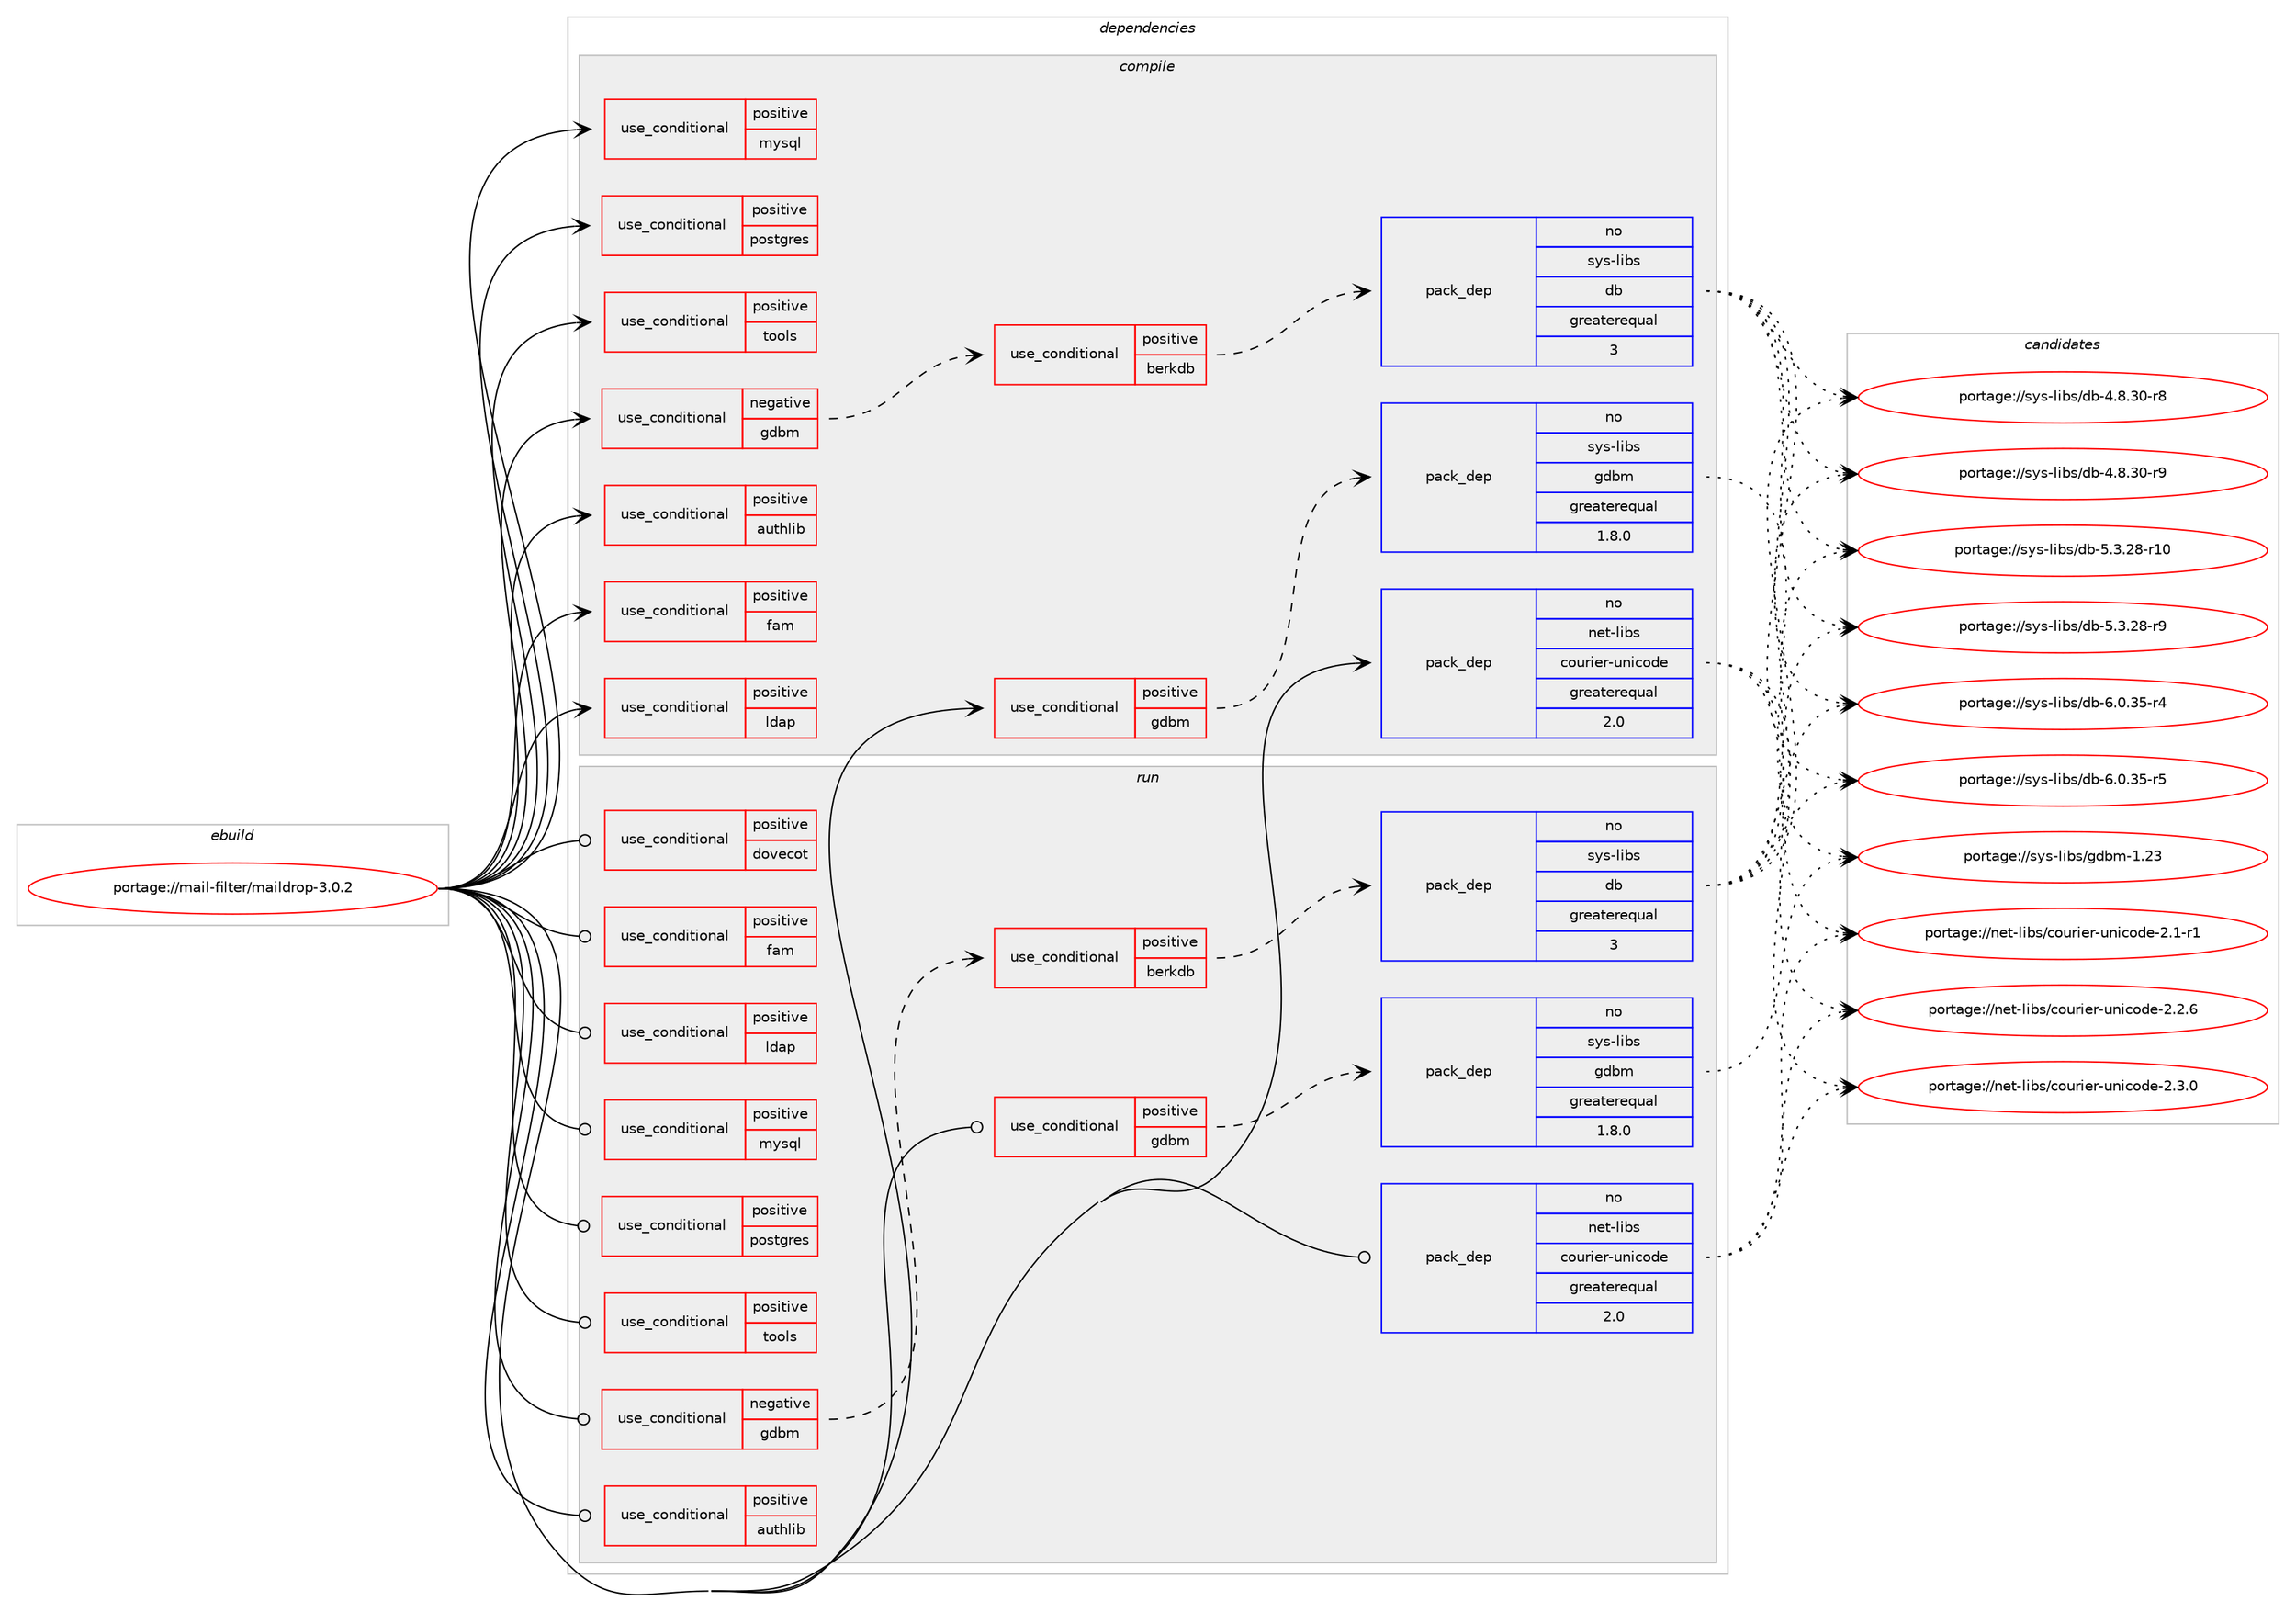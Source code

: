 digraph prolog {

# *************
# Graph options
# *************

newrank=true;
concentrate=true;
compound=true;
graph [rankdir=LR,fontname=Helvetica,fontsize=10,ranksep=1.5];#, ranksep=2.5, nodesep=0.2];
edge  [arrowhead=vee];
node  [fontname=Helvetica,fontsize=10];

# **********
# The ebuild
# **********

subgraph cluster_leftcol {
color=gray;
rank=same;
label=<<i>ebuild</i>>;
id [label="portage://mail-filter/maildrop-3.0.2", color=red, width=4, href="../mail-filter/maildrop-3.0.2.svg"];
}

# ****************
# The dependencies
# ****************

subgraph cluster_midcol {
color=gray;
label=<<i>dependencies</i>>;
subgraph cluster_compile {
fillcolor="#eeeeee";
style=filled;
label=<<i>compile</i>>;
subgraph cond68459 {
dependency146317 [label=<<TABLE BORDER="0" CELLBORDER="1" CELLSPACING="0" CELLPADDING="4"><TR><TD ROWSPAN="3" CELLPADDING="10">use_conditional</TD></TR><TR><TD>negative</TD></TR><TR><TD>gdbm</TD></TR></TABLE>>, shape=none, color=red];
subgraph cond68460 {
dependency146318 [label=<<TABLE BORDER="0" CELLBORDER="1" CELLSPACING="0" CELLPADDING="4"><TR><TD ROWSPAN="3" CELLPADDING="10">use_conditional</TD></TR><TR><TD>positive</TD></TR><TR><TD>berkdb</TD></TR></TABLE>>, shape=none, color=red];
subgraph pack75629 {
dependency146319 [label=<<TABLE BORDER="0" CELLBORDER="1" CELLSPACING="0" CELLPADDING="4" WIDTH="220"><TR><TD ROWSPAN="6" CELLPADDING="30">pack_dep</TD></TR><TR><TD WIDTH="110">no</TD></TR><TR><TD>sys-libs</TD></TR><TR><TD>db</TD></TR><TR><TD>greaterequal</TD></TR><TR><TD>3</TD></TR></TABLE>>, shape=none, color=blue];
}
dependency146318:e -> dependency146319:w [weight=20,style="dashed",arrowhead="vee"];
}
dependency146317:e -> dependency146318:w [weight=20,style="dashed",arrowhead="vee"];
}
id:e -> dependency146317:w [weight=20,style="solid",arrowhead="vee"];
subgraph cond68461 {
dependency146320 [label=<<TABLE BORDER="0" CELLBORDER="1" CELLSPACING="0" CELLPADDING="4"><TR><TD ROWSPAN="3" CELLPADDING="10">use_conditional</TD></TR><TR><TD>positive</TD></TR><TR><TD>authlib</TD></TR></TABLE>>, shape=none, color=red];
# *** BEGIN UNKNOWN DEPENDENCY TYPE (TODO) ***
# dependency146320 -> package_dependency(portage://mail-filter/maildrop-3.0.2,install,no,net-libs,courier-authlib,none,[,,],[],[])
# *** END UNKNOWN DEPENDENCY TYPE (TODO) ***

}
id:e -> dependency146320:w [weight=20,style="solid",arrowhead="vee"];
subgraph cond68462 {
dependency146321 [label=<<TABLE BORDER="0" CELLBORDER="1" CELLSPACING="0" CELLPADDING="4"><TR><TD ROWSPAN="3" CELLPADDING="10">use_conditional</TD></TR><TR><TD>positive</TD></TR><TR><TD>fam</TD></TR></TABLE>>, shape=none, color=red];
# *** BEGIN UNKNOWN DEPENDENCY TYPE (TODO) ***
# dependency146321 -> package_dependency(portage://mail-filter/maildrop-3.0.2,install,no,virtual,fam,none,[,,],[],[])
# *** END UNKNOWN DEPENDENCY TYPE (TODO) ***

}
id:e -> dependency146321:w [weight=20,style="solid",arrowhead="vee"];
subgraph cond68463 {
dependency146322 [label=<<TABLE BORDER="0" CELLBORDER="1" CELLSPACING="0" CELLPADDING="4"><TR><TD ROWSPAN="3" CELLPADDING="10">use_conditional</TD></TR><TR><TD>positive</TD></TR><TR><TD>gdbm</TD></TR></TABLE>>, shape=none, color=red];
subgraph pack75630 {
dependency146323 [label=<<TABLE BORDER="0" CELLBORDER="1" CELLSPACING="0" CELLPADDING="4" WIDTH="220"><TR><TD ROWSPAN="6" CELLPADDING="30">pack_dep</TD></TR><TR><TD WIDTH="110">no</TD></TR><TR><TD>sys-libs</TD></TR><TR><TD>gdbm</TD></TR><TR><TD>greaterequal</TD></TR><TR><TD>1.8.0</TD></TR></TABLE>>, shape=none, color=blue];
}
dependency146322:e -> dependency146323:w [weight=20,style="dashed",arrowhead="vee"];
}
id:e -> dependency146322:w [weight=20,style="solid",arrowhead="vee"];
subgraph cond68464 {
dependency146324 [label=<<TABLE BORDER="0" CELLBORDER="1" CELLSPACING="0" CELLPADDING="4"><TR><TD ROWSPAN="3" CELLPADDING="10">use_conditional</TD></TR><TR><TD>positive</TD></TR><TR><TD>ldap</TD></TR></TABLE>>, shape=none, color=red];
# *** BEGIN UNKNOWN DEPENDENCY TYPE (TODO) ***
# dependency146324 -> package_dependency(portage://mail-filter/maildrop-3.0.2,install,no,net-libs,courier-authlib,none,[,,],[],[])
# *** END UNKNOWN DEPENDENCY TYPE (TODO) ***

}
id:e -> dependency146324:w [weight=20,style="solid",arrowhead="vee"];
subgraph cond68465 {
dependency146325 [label=<<TABLE BORDER="0" CELLBORDER="1" CELLSPACING="0" CELLPADDING="4"><TR><TD ROWSPAN="3" CELLPADDING="10">use_conditional</TD></TR><TR><TD>positive</TD></TR><TR><TD>mysql</TD></TR></TABLE>>, shape=none, color=red];
# *** BEGIN UNKNOWN DEPENDENCY TYPE (TODO) ***
# dependency146325 -> package_dependency(portage://mail-filter/maildrop-3.0.2,install,no,net-libs,courier-authlib,none,[,,],[],[])
# *** END UNKNOWN DEPENDENCY TYPE (TODO) ***

}
id:e -> dependency146325:w [weight=20,style="solid",arrowhead="vee"];
subgraph cond68466 {
dependency146326 [label=<<TABLE BORDER="0" CELLBORDER="1" CELLSPACING="0" CELLPADDING="4"><TR><TD ROWSPAN="3" CELLPADDING="10">use_conditional</TD></TR><TR><TD>positive</TD></TR><TR><TD>postgres</TD></TR></TABLE>>, shape=none, color=red];
# *** BEGIN UNKNOWN DEPENDENCY TYPE (TODO) ***
# dependency146326 -> package_dependency(portage://mail-filter/maildrop-3.0.2,install,no,net-libs,courier-authlib,none,[,,],[],[])
# *** END UNKNOWN DEPENDENCY TYPE (TODO) ***

}
id:e -> dependency146326:w [weight=20,style="solid",arrowhead="vee"];
subgraph cond68467 {
dependency146327 [label=<<TABLE BORDER="0" CELLBORDER="1" CELLSPACING="0" CELLPADDING="4"><TR><TD ROWSPAN="3" CELLPADDING="10">use_conditional</TD></TR><TR><TD>positive</TD></TR><TR><TD>tools</TD></TR></TABLE>>, shape=none, color=red];
# *** BEGIN UNKNOWN DEPENDENCY TYPE (TODO) ***
# dependency146327 -> package_dependency(portage://mail-filter/maildrop-3.0.2,install,weak,mail-mta,netqmail,none,[,,],[],[])
# *** END UNKNOWN DEPENDENCY TYPE (TODO) ***

# *** BEGIN UNKNOWN DEPENDENCY TYPE (TODO) ***
# dependency146327 -> package_dependency(portage://mail-filter/maildrop-3.0.2,install,weak,net-mail,courier-imap,none,[,,],[],[])
# *** END UNKNOWN DEPENDENCY TYPE (TODO) ***

}
id:e -> dependency146327:w [weight=20,style="solid",arrowhead="vee"];
# *** BEGIN UNKNOWN DEPENDENCY TYPE (TODO) ***
# id -> package_dependency(portage://mail-filter/maildrop-3.0.2,install,no,dev-libs,libpcre,none,[,,],[],[])
# *** END UNKNOWN DEPENDENCY TYPE (TODO) ***

# *** BEGIN UNKNOWN DEPENDENCY TYPE (TODO) ***
# id -> package_dependency(portage://mail-filter/maildrop-3.0.2,install,no,net-dns,libidn,none,[,,],[slot(0),equal],[])
# *** END UNKNOWN DEPENDENCY TYPE (TODO) ***

subgraph pack75631 {
dependency146328 [label=<<TABLE BORDER="0" CELLBORDER="1" CELLSPACING="0" CELLPADDING="4" WIDTH="220"><TR><TD ROWSPAN="6" CELLPADDING="30">pack_dep</TD></TR><TR><TD WIDTH="110">no</TD></TR><TR><TD>net-libs</TD></TR><TR><TD>courier-unicode</TD></TR><TR><TD>greaterequal</TD></TR><TR><TD>2.0</TD></TR></TABLE>>, shape=none, color=blue];
}
id:e -> dependency146328:w [weight=20,style="solid",arrowhead="vee"];
# *** BEGIN UNKNOWN DEPENDENCY TYPE (TODO) ***
# id -> package_dependency(portage://mail-filter/maildrop-3.0.2,install,no,net-mail,mailbase,none,[,,],[],[])
# *** END UNKNOWN DEPENDENCY TYPE (TODO) ***

# *** BEGIN UNKNOWN DEPENDENCY TYPE (TODO) ***
# id -> package_dependency(portage://mail-filter/maildrop-3.0.2,install,weak,mail-mta,courier,none,[,,],[],[])
# *** END UNKNOWN DEPENDENCY TYPE (TODO) ***

}
subgraph cluster_compileandrun {
fillcolor="#eeeeee";
style=filled;
label=<<i>compile and run</i>>;
}
subgraph cluster_run {
fillcolor="#eeeeee";
style=filled;
label=<<i>run</i>>;
subgraph cond68468 {
dependency146329 [label=<<TABLE BORDER="0" CELLBORDER="1" CELLSPACING="0" CELLPADDING="4"><TR><TD ROWSPAN="3" CELLPADDING="10">use_conditional</TD></TR><TR><TD>negative</TD></TR><TR><TD>gdbm</TD></TR></TABLE>>, shape=none, color=red];
subgraph cond68469 {
dependency146330 [label=<<TABLE BORDER="0" CELLBORDER="1" CELLSPACING="0" CELLPADDING="4"><TR><TD ROWSPAN="3" CELLPADDING="10">use_conditional</TD></TR><TR><TD>positive</TD></TR><TR><TD>berkdb</TD></TR></TABLE>>, shape=none, color=red];
subgraph pack75632 {
dependency146331 [label=<<TABLE BORDER="0" CELLBORDER="1" CELLSPACING="0" CELLPADDING="4" WIDTH="220"><TR><TD ROWSPAN="6" CELLPADDING="30">pack_dep</TD></TR><TR><TD WIDTH="110">no</TD></TR><TR><TD>sys-libs</TD></TR><TR><TD>db</TD></TR><TR><TD>greaterequal</TD></TR><TR><TD>3</TD></TR></TABLE>>, shape=none, color=blue];
}
dependency146330:e -> dependency146331:w [weight=20,style="dashed",arrowhead="vee"];
}
dependency146329:e -> dependency146330:w [weight=20,style="dashed",arrowhead="vee"];
}
id:e -> dependency146329:w [weight=20,style="solid",arrowhead="odot"];
subgraph cond68470 {
dependency146332 [label=<<TABLE BORDER="0" CELLBORDER="1" CELLSPACING="0" CELLPADDING="4"><TR><TD ROWSPAN="3" CELLPADDING="10">use_conditional</TD></TR><TR><TD>positive</TD></TR><TR><TD>authlib</TD></TR></TABLE>>, shape=none, color=red];
# *** BEGIN UNKNOWN DEPENDENCY TYPE (TODO) ***
# dependency146332 -> package_dependency(portage://mail-filter/maildrop-3.0.2,run,no,net-libs,courier-authlib,none,[,,],[],[])
# *** END UNKNOWN DEPENDENCY TYPE (TODO) ***

}
id:e -> dependency146332:w [weight=20,style="solid",arrowhead="odot"];
subgraph cond68471 {
dependency146333 [label=<<TABLE BORDER="0" CELLBORDER="1" CELLSPACING="0" CELLPADDING="4"><TR><TD ROWSPAN="3" CELLPADDING="10">use_conditional</TD></TR><TR><TD>positive</TD></TR><TR><TD>dovecot</TD></TR></TABLE>>, shape=none, color=red];
# *** BEGIN UNKNOWN DEPENDENCY TYPE (TODO) ***
# dependency146333 -> package_dependency(portage://mail-filter/maildrop-3.0.2,run,no,net-mail,dovecot,none,[,,],[],[])
# *** END UNKNOWN DEPENDENCY TYPE (TODO) ***

}
id:e -> dependency146333:w [weight=20,style="solid",arrowhead="odot"];
subgraph cond68472 {
dependency146334 [label=<<TABLE BORDER="0" CELLBORDER="1" CELLSPACING="0" CELLPADDING="4"><TR><TD ROWSPAN="3" CELLPADDING="10">use_conditional</TD></TR><TR><TD>positive</TD></TR><TR><TD>fam</TD></TR></TABLE>>, shape=none, color=red];
# *** BEGIN UNKNOWN DEPENDENCY TYPE (TODO) ***
# dependency146334 -> package_dependency(portage://mail-filter/maildrop-3.0.2,run,no,virtual,fam,none,[,,],[],[])
# *** END UNKNOWN DEPENDENCY TYPE (TODO) ***

}
id:e -> dependency146334:w [weight=20,style="solid",arrowhead="odot"];
subgraph cond68473 {
dependency146335 [label=<<TABLE BORDER="0" CELLBORDER="1" CELLSPACING="0" CELLPADDING="4"><TR><TD ROWSPAN="3" CELLPADDING="10">use_conditional</TD></TR><TR><TD>positive</TD></TR><TR><TD>gdbm</TD></TR></TABLE>>, shape=none, color=red];
subgraph pack75633 {
dependency146336 [label=<<TABLE BORDER="0" CELLBORDER="1" CELLSPACING="0" CELLPADDING="4" WIDTH="220"><TR><TD ROWSPAN="6" CELLPADDING="30">pack_dep</TD></TR><TR><TD WIDTH="110">no</TD></TR><TR><TD>sys-libs</TD></TR><TR><TD>gdbm</TD></TR><TR><TD>greaterequal</TD></TR><TR><TD>1.8.0</TD></TR></TABLE>>, shape=none, color=blue];
}
dependency146335:e -> dependency146336:w [weight=20,style="dashed",arrowhead="vee"];
}
id:e -> dependency146335:w [weight=20,style="solid",arrowhead="odot"];
subgraph cond68474 {
dependency146337 [label=<<TABLE BORDER="0" CELLBORDER="1" CELLSPACING="0" CELLPADDING="4"><TR><TD ROWSPAN="3" CELLPADDING="10">use_conditional</TD></TR><TR><TD>positive</TD></TR><TR><TD>ldap</TD></TR></TABLE>>, shape=none, color=red];
# *** BEGIN UNKNOWN DEPENDENCY TYPE (TODO) ***
# dependency146337 -> package_dependency(portage://mail-filter/maildrop-3.0.2,run,no,net-libs,courier-authlib,none,[,,],[],[])
# *** END UNKNOWN DEPENDENCY TYPE (TODO) ***

}
id:e -> dependency146337:w [weight=20,style="solid",arrowhead="odot"];
subgraph cond68475 {
dependency146338 [label=<<TABLE BORDER="0" CELLBORDER="1" CELLSPACING="0" CELLPADDING="4"><TR><TD ROWSPAN="3" CELLPADDING="10">use_conditional</TD></TR><TR><TD>positive</TD></TR><TR><TD>mysql</TD></TR></TABLE>>, shape=none, color=red];
# *** BEGIN UNKNOWN DEPENDENCY TYPE (TODO) ***
# dependency146338 -> package_dependency(portage://mail-filter/maildrop-3.0.2,run,no,net-libs,courier-authlib,none,[,,],[],[])
# *** END UNKNOWN DEPENDENCY TYPE (TODO) ***

}
id:e -> dependency146338:w [weight=20,style="solid",arrowhead="odot"];
subgraph cond68476 {
dependency146339 [label=<<TABLE BORDER="0" CELLBORDER="1" CELLSPACING="0" CELLPADDING="4"><TR><TD ROWSPAN="3" CELLPADDING="10">use_conditional</TD></TR><TR><TD>positive</TD></TR><TR><TD>postgres</TD></TR></TABLE>>, shape=none, color=red];
# *** BEGIN UNKNOWN DEPENDENCY TYPE (TODO) ***
# dependency146339 -> package_dependency(portage://mail-filter/maildrop-3.0.2,run,no,net-libs,courier-authlib,none,[,,],[],[])
# *** END UNKNOWN DEPENDENCY TYPE (TODO) ***

}
id:e -> dependency146339:w [weight=20,style="solid",arrowhead="odot"];
subgraph cond68477 {
dependency146340 [label=<<TABLE BORDER="0" CELLBORDER="1" CELLSPACING="0" CELLPADDING="4"><TR><TD ROWSPAN="3" CELLPADDING="10">use_conditional</TD></TR><TR><TD>positive</TD></TR><TR><TD>tools</TD></TR></TABLE>>, shape=none, color=red];
# *** BEGIN UNKNOWN DEPENDENCY TYPE (TODO) ***
# dependency146340 -> package_dependency(portage://mail-filter/maildrop-3.0.2,run,weak,mail-mta,netqmail,none,[,,],[],[])
# *** END UNKNOWN DEPENDENCY TYPE (TODO) ***

# *** BEGIN UNKNOWN DEPENDENCY TYPE (TODO) ***
# dependency146340 -> package_dependency(portage://mail-filter/maildrop-3.0.2,run,weak,net-mail,courier-imap,none,[,,],[],[])
# *** END UNKNOWN DEPENDENCY TYPE (TODO) ***

}
id:e -> dependency146340:w [weight=20,style="solid",arrowhead="odot"];
# *** BEGIN UNKNOWN DEPENDENCY TYPE (TODO) ***
# id -> package_dependency(portage://mail-filter/maildrop-3.0.2,run,no,dev-lang,perl,none,[,,],[],[])
# *** END UNKNOWN DEPENDENCY TYPE (TODO) ***

# *** BEGIN UNKNOWN DEPENDENCY TYPE (TODO) ***
# id -> package_dependency(portage://mail-filter/maildrop-3.0.2,run,no,dev-libs,libpcre,none,[,,],[],[])
# *** END UNKNOWN DEPENDENCY TYPE (TODO) ***

# *** BEGIN UNKNOWN DEPENDENCY TYPE (TODO) ***
# id -> package_dependency(portage://mail-filter/maildrop-3.0.2,run,no,net-dns,libidn,none,[,,],[slot(0),equal],[])
# *** END UNKNOWN DEPENDENCY TYPE (TODO) ***

subgraph pack75634 {
dependency146341 [label=<<TABLE BORDER="0" CELLBORDER="1" CELLSPACING="0" CELLPADDING="4" WIDTH="220"><TR><TD ROWSPAN="6" CELLPADDING="30">pack_dep</TD></TR><TR><TD WIDTH="110">no</TD></TR><TR><TD>net-libs</TD></TR><TR><TD>courier-unicode</TD></TR><TR><TD>greaterequal</TD></TR><TR><TD>2.0</TD></TR></TABLE>>, shape=none, color=blue];
}
id:e -> dependency146341:w [weight=20,style="solid",arrowhead="odot"];
# *** BEGIN UNKNOWN DEPENDENCY TYPE (TODO) ***
# id -> package_dependency(portage://mail-filter/maildrop-3.0.2,run,no,net-mail,mailbase,none,[,,],[],[])
# *** END UNKNOWN DEPENDENCY TYPE (TODO) ***

# *** BEGIN UNKNOWN DEPENDENCY TYPE (TODO) ***
# id -> package_dependency(portage://mail-filter/maildrop-3.0.2,run,weak,mail-mta,courier,none,[,,],[],[])
# *** END UNKNOWN DEPENDENCY TYPE (TODO) ***

}
}

# **************
# The candidates
# **************

subgraph cluster_choices {
rank=same;
color=gray;
label=<<i>candidates</i>>;

subgraph choice75629 {
color=black;
nodesep=1;
choice11512111545108105981154710098455246564651484511456 [label="portage://sys-libs/db-4.8.30-r8", color=red, width=4,href="../sys-libs/db-4.8.30-r8.svg"];
choice11512111545108105981154710098455246564651484511457 [label="portage://sys-libs/db-4.8.30-r9", color=red, width=4,href="../sys-libs/db-4.8.30-r9.svg"];
choice1151211154510810598115471009845534651465056451144948 [label="portage://sys-libs/db-5.3.28-r10", color=red, width=4,href="../sys-libs/db-5.3.28-r10.svg"];
choice11512111545108105981154710098455346514650564511457 [label="portage://sys-libs/db-5.3.28-r9", color=red, width=4,href="../sys-libs/db-5.3.28-r9.svg"];
choice11512111545108105981154710098455446484651534511452 [label="portage://sys-libs/db-6.0.35-r4", color=red, width=4,href="../sys-libs/db-6.0.35-r4.svg"];
choice11512111545108105981154710098455446484651534511453 [label="portage://sys-libs/db-6.0.35-r5", color=red, width=4,href="../sys-libs/db-6.0.35-r5.svg"];
dependency146319:e -> choice11512111545108105981154710098455246564651484511456:w [style=dotted,weight="100"];
dependency146319:e -> choice11512111545108105981154710098455246564651484511457:w [style=dotted,weight="100"];
dependency146319:e -> choice1151211154510810598115471009845534651465056451144948:w [style=dotted,weight="100"];
dependency146319:e -> choice11512111545108105981154710098455346514650564511457:w [style=dotted,weight="100"];
dependency146319:e -> choice11512111545108105981154710098455446484651534511452:w [style=dotted,weight="100"];
dependency146319:e -> choice11512111545108105981154710098455446484651534511453:w [style=dotted,weight="100"];
}
subgraph choice75630 {
color=black;
nodesep=1;
choice115121115451081059811547103100981094549465051 [label="portage://sys-libs/gdbm-1.23", color=red, width=4,href="../sys-libs/gdbm-1.23.svg"];
dependency146323:e -> choice115121115451081059811547103100981094549465051:w [style=dotted,weight="100"];
}
subgraph choice75631 {
color=black;
nodesep=1;
choice110101116451081059811547991111171141051011144511711010599111100101455046494511449 [label="portage://net-libs/courier-unicode-2.1-r1", color=red, width=4,href="../net-libs/courier-unicode-2.1-r1.svg"];
choice110101116451081059811547991111171141051011144511711010599111100101455046504654 [label="portage://net-libs/courier-unicode-2.2.6", color=red, width=4,href="../net-libs/courier-unicode-2.2.6.svg"];
choice110101116451081059811547991111171141051011144511711010599111100101455046514648 [label="portage://net-libs/courier-unicode-2.3.0", color=red, width=4,href="../net-libs/courier-unicode-2.3.0.svg"];
dependency146328:e -> choice110101116451081059811547991111171141051011144511711010599111100101455046494511449:w [style=dotted,weight="100"];
dependency146328:e -> choice110101116451081059811547991111171141051011144511711010599111100101455046504654:w [style=dotted,weight="100"];
dependency146328:e -> choice110101116451081059811547991111171141051011144511711010599111100101455046514648:w [style=dotted,weight="100"];
}
subgraph choice75632 {
color=black;
nodesep=1;
choice11512111545108105981154710098455246564651484511456 [label="portage://sys-libs/db-4.8.30-r8", color=red, width=4,href="../sys-libs/db-4.8.30-r8.svg"];
choice11512111545108105981154710098455246564651484511457 [label="portage://sys-libs/db-4.8.30-r9", color=red, width=4,href="../sys-libs/db-4.8.30-r9.svg"];
choice1151211154510810598115471009845534651465056451144948 [label="portage://sys-libs/db-5.3.28-r10", color=red, width=4,href="../sys-libs/db-5.3.28-r10.svg"];
choice11512111545108105981154710098455346514650564511457 [label="portage://sys-libs/db-5.3.28-r9", color=red, width=4,href="../sys-libs/db-5.3.28-r9.svg"];
choice11512111545108105981154710098455446484651534511452 [label="portage://sys-libs/db-6.0.35-r4", color=red, width=4,href="../sys-libs/db-6.0.35-r4.svg"];
choice11512111545108105981154710098455446484651534511453 [label="portage://sys-libs/db-6.0.35-r5", color=red, width=4,href="../sys-libs/db-6.0.35-r5.svg"];
dependency146331:e -> choice11512111545108105981154710098455246564651484511456:w [style=dotted,weight="100"];
dependency146331:e -> choice11512111545108105981154710098455246564651484511457:w [style=dotted,weight="100"];
dependency146331:e -> choice1151211154510810598115471009845534651465056451144948:w [style=dotted,weight="100"];
dependency146331:e -> choice11512111545108105981154710098455346514650564511457:w [style=dotted,weight="100"];
dependency146331:e -> choice11512111545108105981154710098455446484651534511452:w [style=dotted,weight="100"];
dependency146331:e -> choice11512111545108105981154710098455446484651534511453:w [style=dotted,weight="100"];
}
subgraph choice75633 {
color=black;
nodesep=1;
choice115121115451081059811547103100981094549465051 [label="portage://sys-libs/gdbm-1.23", color=red, width=4,href="../sys-libs/gdbm-1.23.svg"];
dependency146336:e -> choice115121115451081059811547103100981094549465051:w [style=dotted,weight="100"];
}
subgraph choice75634 {
color=black;
nodesep=1;
choice110101116451081059811547991111171141051011144511711010599111100101455046494511449 [label="portage://net-libs/courier-unicode-2.1-r1", color=red, width=4,href="../net-libs/courier-unicode-2.1-r1.svg"];
choice110101116451081059811547991111171141051011144511711010599111100101455046504654 [label="portage://net-libs/courier-unicode-2.2.6", color=red, width=4,href="../net-libs/courier-unicode-2.2.6.svg"];
choice110101116451081059811547991111171141051011144511711010599111100101455046514648 [label="portage://net-libs/courier-unicode-2.3.0", color=red, width=4,href="../net-libs/courier-unicode-2.3.0.svg"];
dependency146341:e -> choice110101116451081059811547991111171141051011144511711010599111100101455046494511449:w [style=dotted,weight="100"];
dependency146341:e -> choice110101116451081059811547991111171141051011144511711010599111100101455046504654:w [style=dotted,weight="100"];
dependency146341:e -> choice110101116451081059811547991111171141051011144511711010599111100101455046514648:w [style=dotted,weight="100"];
}
}

}
